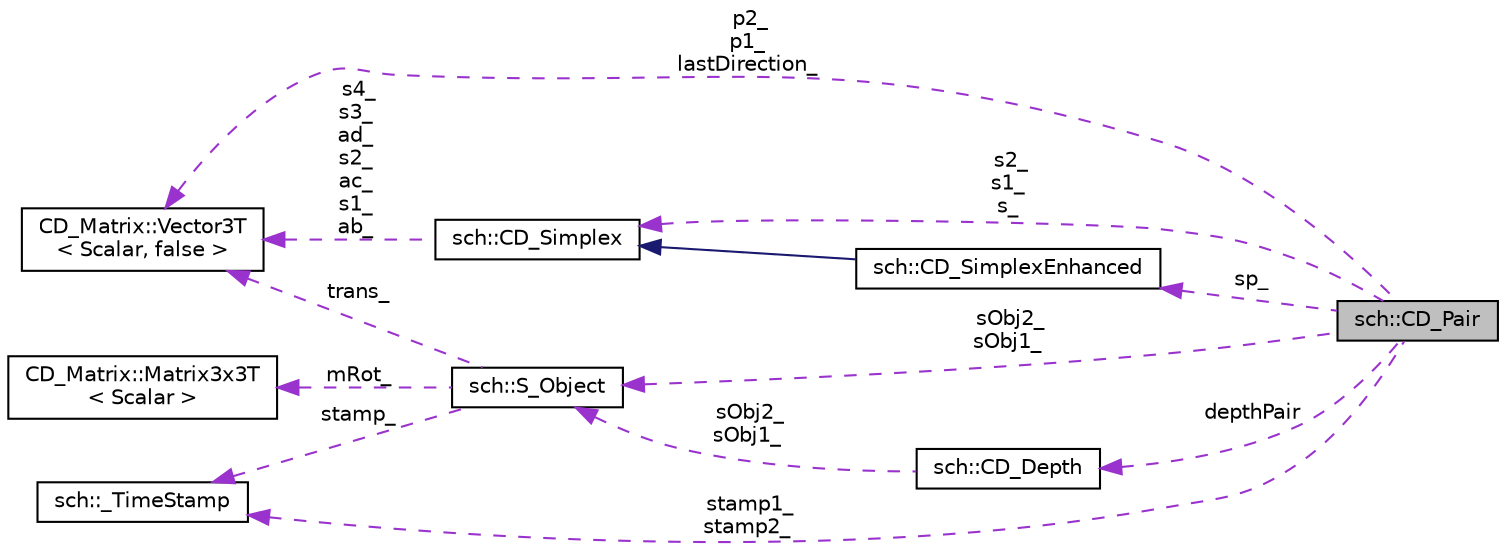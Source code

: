 digraph "sch::CD_Pair"
{
 // LATEX_PDF_SIZE
  edge [fontname="Helvetica",fontsize="10",labelfontname="Helvetica",labelfontsize="10"];
  node [fontname="Helvetica",fontsize="10",shape=record];
  rankdir="LR";
  Node1 [label="sch::CD_Pair",height=0.2,width=0.4,color="black", fillcolor="grey75", style="filled", fontcolor="black",tooltip=" "];
  Node2 -> Node1 [dir="back",color="darkorchid3",fontsize="10",style="dashed",label=" p2_\np1_\nlastDirection_" ,fontname="Helvetica"];
  Node2 [label="CD_Matrix::Vector3T\l\< Scalar, false \>",height=0.2,width=0.4,color="black", fillcolor="white", style="filled",URL="$structCD__Matrix_1_1Vector3T.html",tooltip=" "];
  Node3 -> Node1 [dir="back",color="darkorchid3",fontsize="10",style="dashed",label=" stamp1_\nstamp2_" ,fontname="Helvetica"];
  Node3 [label="sch::_TimeStamp",height=0.2,width=0.4,color="black", fillcolor="white", style="filled",URL="$structsch_1_1__TimeStamp.html",tooltip=" "];
  Node4 -> Node1 [dir="back",color="darkorchid3",fontsize="10",style="dashed",label=" sObj2_\nsObj1_" ,fontname="Helvetica"];
  Node4 [label="sch::S_Object",height=0.2,width=0.4,color="black", fillcolor="white", style="filled",URL="$classsch_1_1S__Object.html",tooltip=" "];
  Node2 -> Node4 [dir="back",color="darkorchid3",fontsize="10",style="dashed",label=" trans_" ,fontname="Helvetica"];
  Node5 -> Node4 [dir="back",color="darkorchid3",fontsize="10",style="dashed",label=" mRot_" ,fontname="Helvetica"];
  Node5 [label="CD_Matrix::Matrix3x3T\l\< Scalar \>",height=0.2,width=0.4,color="black", fillcolor="white", style="filled",URL="$structCD__Matrix_1_1Matrix3x3T.html",tooltip=" "];
  Node3 -> Node4 [dir="back",color="darkorchid3",fontsize="10",style="dashed",label=" stamp_" ,fontname="Helvetica"];
  Node6 -> Node1 [dir="back",color="darkorchid3",fontsize="10",style="dashed",label=" s2_\ns1_\ns_" ,fontname="Helvetica"];
  Node6 [label="sch::CD_Simplex",height=0.2,width=0.4,color="black", fillcolor="white", style="filled",URL="$classsch_1_1CD__Simplex.html",tooltip=" "];
  Node2 -> Node6 [dir="back",color="darkorchid3",fontsize="10",style="dashed",label=" s4_\ns3_\nad_\ns2_\nac_\ns1_\nab_" ,fontname="Helvetica"];
  Node7 -> Node1 [dir="back",color="darkorchid3",fontsize="10",style="dashed",label=" sp_" ,fontname="Helvetica"];
  Node7 [label="sch::CD_SimplexEnhanced",height=0.2,width=0.4,color="black", fillcolor="white", style="filled",URL="$classsch_1_1CD__SimplexEnhanced.html",tooltip=" "];
  Node6 -> Node7 [dir="back",color="midnightblue",fontsize="10",style="solid",fontname="Helvetica"];
  Node8 -> Node1 [dir="back",color="darkorchid3",fontsize="10",style="dashed",label=" depthPair" ,fontname="Helvetica"];
  Node8 [label="sch::CD_Depth",height=0.2,width=0.4,color="black", fillcolor="white", style="filled",URL="$classsch_1_1CD__Depth.html",tooltip=" "];
  Node4 -> Node8 [dir="back",color="darkorchid3",fontsize="10",style="dashed",label=" sObj2_\nsObj1_" ,fontname="Helvetica"];
}
